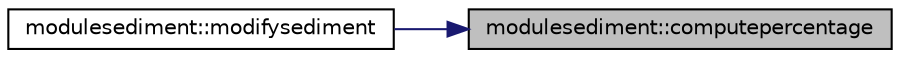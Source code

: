 digraph "modulesediment::computepercentage"
{
 // LATEX_PDF_SIZE
  edge [fontname="Helvetica",fontsize="10",labelfontname="Helvetica",labelfontsize="10"];
  node [fontname="Helvetica",fontsize="10",shape=record];
  rankdir="RL";
  Node1 [label="modulesediment::computepercentage",height=0.2,width=0.4,color="black", fillcolor="grey75", style="filled", fontcolor="black",tooltip=" "];
  Node1 -> Node2 [dir="back",color="midnightblue",fontsize="10",style="solid",fontname="Helvetica"];
  Node2 [label="modulesediment::modifysediment",height=0.2,width=0.4,color="black", fillcolor="white", style="filled",URL="$namespacemodulesediment.html#a8bd56ac218e3c51dd03eb2967d7e9398",tooltip=" "];
}
